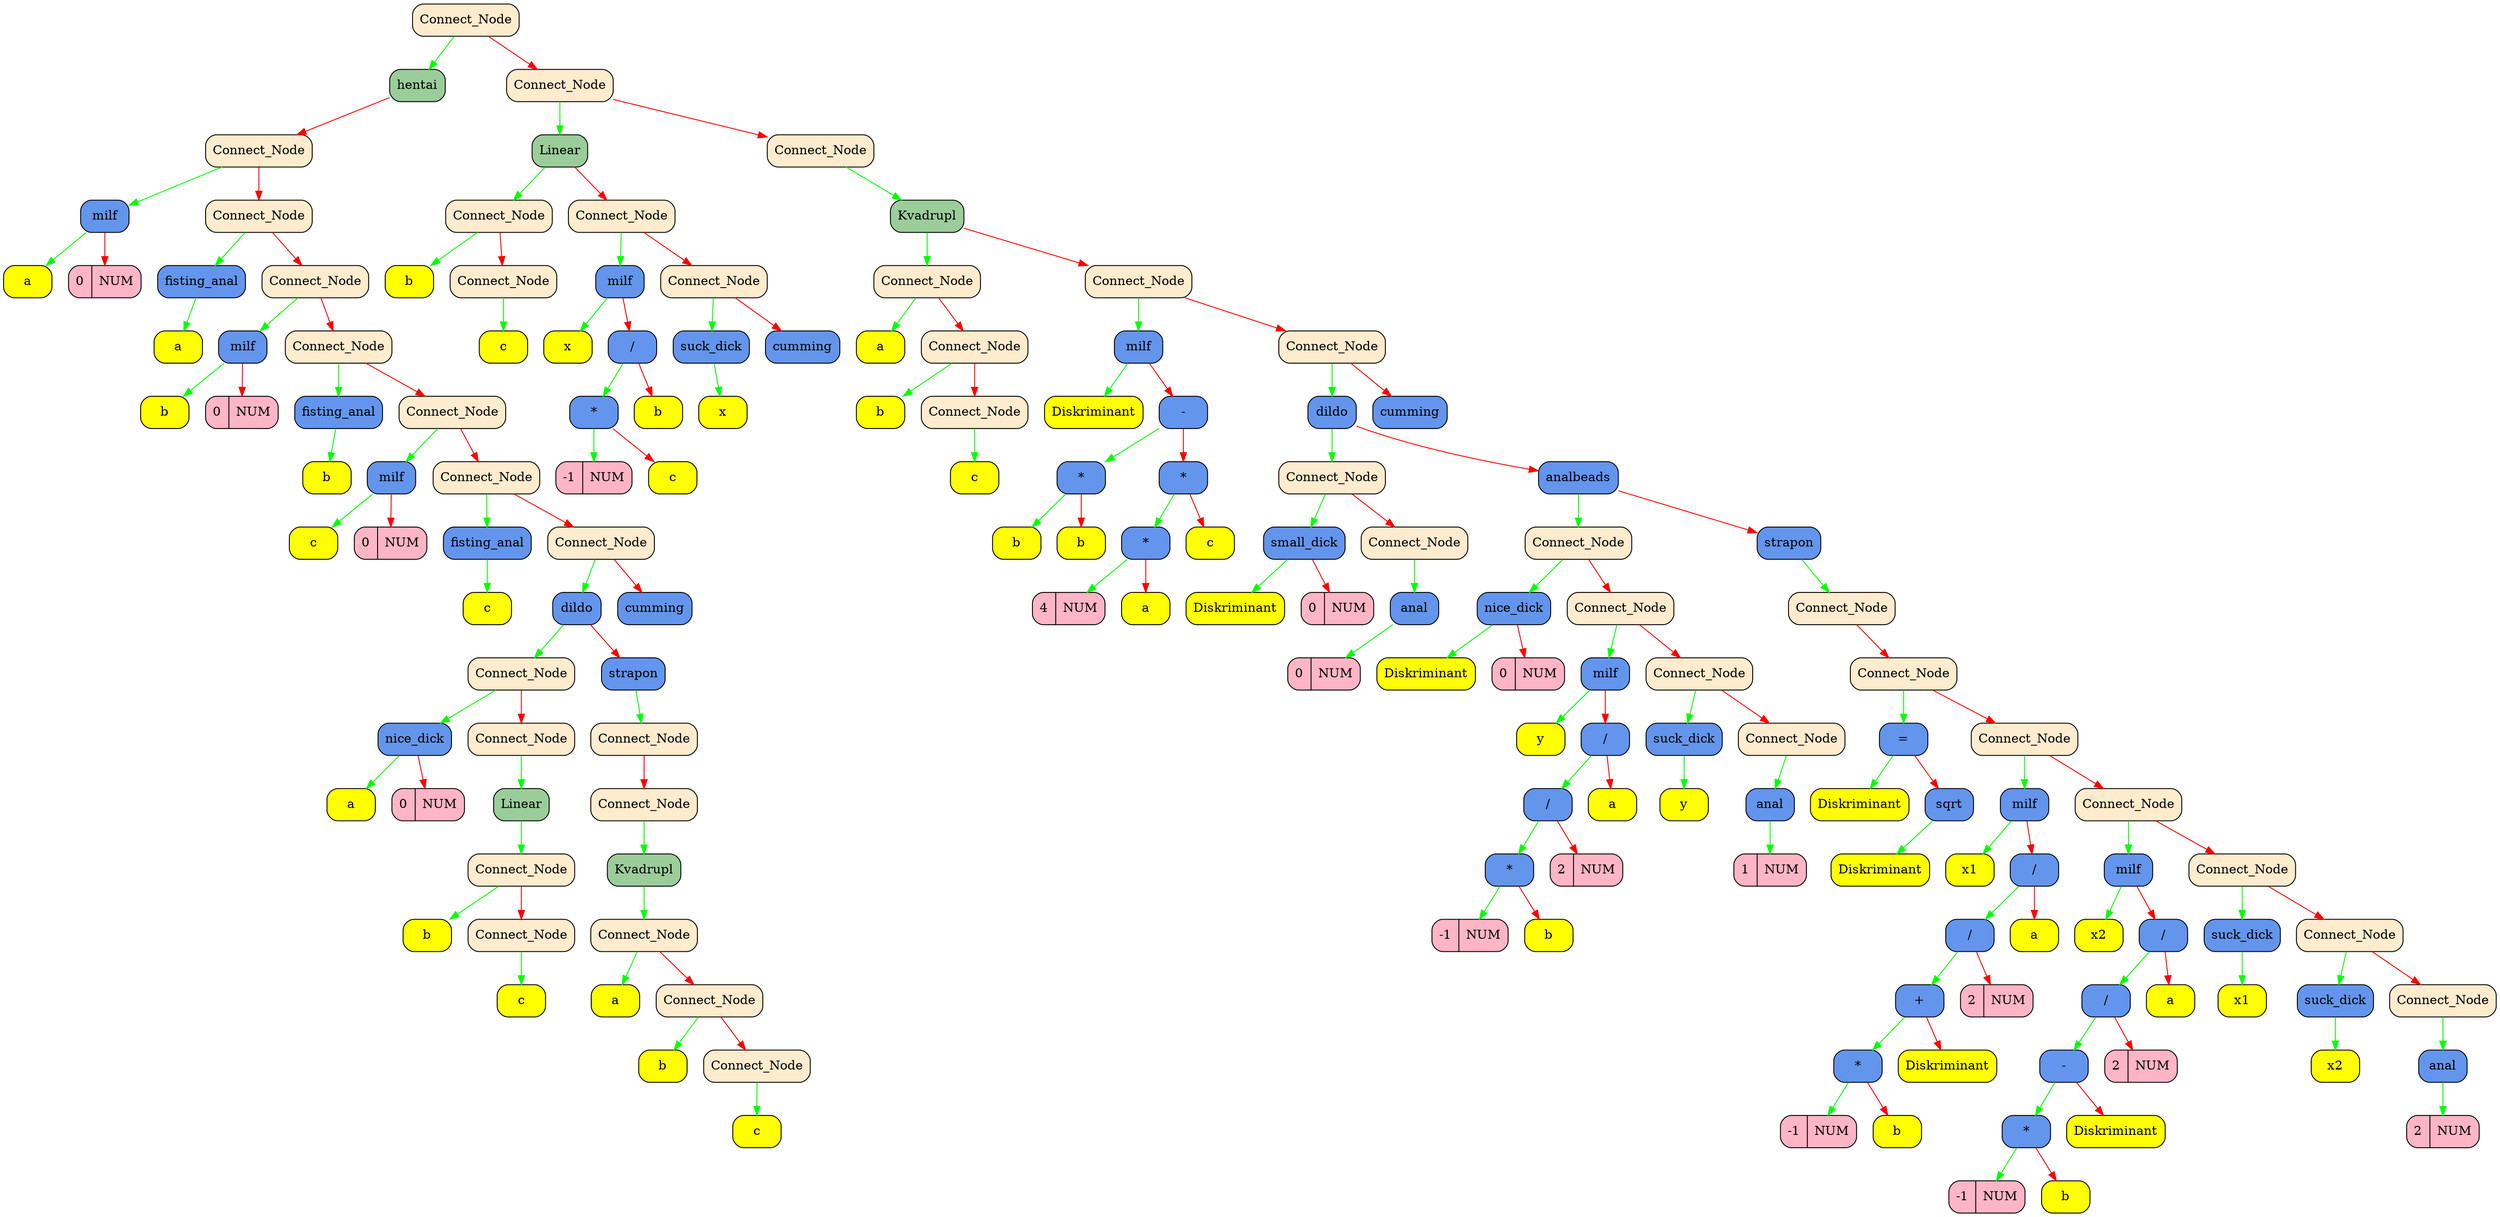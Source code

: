 digraph Tree
{
   rankdir = HR;
   node[fontsize=14];
   edge[color="black",fontcolor="blue",fontsize=12];
   "0x106a05470"[shape = Mrecord, style = filled, fillcolor = "blanchedalmond",   label = " <value> Connect_Node"];
  "0x106a05470" -> "0x106a031c0" [color = "green"];
  "0x106a05470" -> "0x106a054a0" [color = "red"];
   "0x106a031c0"[shape = Mrecord, style = filled, fillcolor = "darkseagreen3",   label = " <value> hentai"];
  "0x106a031c0" -> "0x106a031f0" [color = "red"];
   "0x106a031f0"[shape = Mrecord, style = filled, fillcolor = "blanchedalmond",   label = " <value> Connect_Node"];
  "0x106a031f0" -> "0x106a02770" [color = "green"];
  "0x106a031f0" -> "0x106a03220" [color = "red"];
   "0x106a02770"[shape = Mrecord, style = filled, fillcolor = "cornflowerblue",   label = " <value> milf"];
  "0x106a02770" -> "0x106a02800" [color = "green"];
  "0x106a02770" -> "0x106a027a0" [color = "red"];
   "0x106a02800"[shape = Mrecord, style = filled, fillcolor = "yellow",   label = " <value> a"];
   "0x106a027a0"[shape = Mrecord, style = filled, fillcolor = "pink1",   label = " <value> 0 | NUM  "];
   "0x106a03220"[shape = Mrecord, style = filled, fillcolor = "blanchedalmond",   label = " <value> Connect_Node"];
  "0x106a03220" -> "0x106a026b0" [color = "green"];
  "0x106a03220" -> "0x106a03250" [color = "red"];
   "0x106a026b0"[shape = Mrecord, style = filled, fillcolor = "cornflowerblue",   label = " <value> fisting_anal"];
  "0x106a026b0" -> "0x106a02710" [color = "green"];
   "0x106a02710"[shape = Mrecord, style = filled, fillcolor = "yellow",   label = " <value> a"];
   "0x106a03250"[shape = Mrecord, style = filled, fillcolor = "blanchedalmond",   label = " <value> Connect_Node"];
  "0x106a03250" -> "0x106a025c0" [color = "green"];
  "0x106a03250" -> "0x106a03280" [color = "red"];
   "0x106a025c0"[shape = Mrecord, style = filled, fillcolor = "cornflowerblue",   label = " <value> milf"];
  "0x106a025c0" -> "0x106a02650" [color = "green"];
  "0x106a025c0" -> "0x106a025f0" [color = "red"];
   "0x106a02650"[shape = Mrecord, style = filled, fillcolor = "yellow",   label = " <value> b"];
   "0x106a025f0"[shape = Mrecord, style = filled, fillcolor = "pink1",   label = " <value> 0 | NUM  "];
   "0x106a03280"[shape = Mrecord, style = filled, fillcolor = "blanchedalmond",   label = " <value> Connect_Node"];
  "0x106a03280" -> "0x106a02500" [color = "green"];
  "0x106a03280" -> "0x106a032b0" [color = "red"];
   "0x106a02500"[shape = Mrecord, style = filled, fillcolor = "cornflowerblue",   label = " <value> fisting_anal"];
  "0x106a02500" -> "0x106a02560" [color = "green"];
   "0x106a02560"[shape = Mrecord, style = filled, fillcolor = "yellow",   label = " <value> b"];
   "0x106a032b0"[shape = Mrecord, style = filled, fillcolor = "blanchedalmond",   label = " <value> Connect_Node"];
  "0x106a032b0" -> "0x106a02410" [color = "green"];
  "0x106a032b0" -> "0x106a032e0" [color = "red"];
   "0x106a02410"[shape = Mrecord, style = filled, fillcolor = "cornflowerblue",   label = " <value> milf"];
  "0x106a02410" -> "0x106a024a0" [color = "green"];
  "0x106a02410" -> "0x106a02440" [color = "red"];
   "0x106a024a0"[shape = Mrecord, style = filled, fillcolor = "yellow",   label = " <value> c"];
   "0x106a02440"[shape = Mrecord, style = filled, fillcolor = "pink1",   label = " <value> 0 | NUM  "];
   "0x106a032e0"[shape = Mrecord, style = filled, fillcolor = "blanchedalmond",   label = " <value> Connect_Node"];
  "0x106a032e0" -> "0x106a02350" [color = "green"];
  "0x106a032e0" -> "0x106a03310" [color = "red"];
   "0x106a02350"[shape = Mrecord, style = filled, fillcolor = "cornflowerblue",   label = " <value> fisting_anal"];
  "0x106a02350" -> "0x106a023b0" [color = "green"];
   "0x106a023b0"[shape = Mrecord, style = filled, fillcolor = "yellow",   label = " <value> c"];
   "0x106a03310"[shape = Mrecord, style = filled, fillcolor = "blanchedalmond",   label = " <value> Connect_Node"];
  "0x106a03310" -> "0x106a033d0" [color = "green"];
  "0x106a03310" -> "0x106a03370" [color = "red"];
   "0x106a033d0"[shape = Mrecord, style = filled, fillcolor = "cornflowerblue",   label = " <value> dildo"];
  "0x106a033d0" -> "0x106a03730" [color = "green"];
  "0x106a033d0" -> "0x106a03430" [color = "red"];
   "0x106a03730"[shape = Mrecord, style = filled, fillcolor = "blanchedalmond",   label = " <value> Connect_Node"];
  "0x106a03730" -> "0x106a039a0" [color = "green"];
  "0x106a03730" -> "0x106a03760" [color = "red"];
   "0x106a039a0"[shape = Mrecord, style = filled, fillcolor = "cornflowerblue",   label = " <value> nice_dick"];
  "0x106a039a0" -> "0x106a022f0" [color = "green"];
  "0x106a039a0" -> "0x106a039d0" [color = "red"];
   "0x106a022f0"[shape = Mrecord, style = filled, fillcolor = "yellow",   label = " <value> a"];
   "0x106a039d0"[shape = Mrecord, style = filled, fillcolor = "pink1",   label = " <value> 0 | NUM  "];
   "0x106a03760"[shape = Mrecord, style = filled, fillcolor = "blanchedalmond",   label = " <value> Connect_Node"];
  "0x106a03760" -> "0x106a037c0" [color = "green"];
   "0x106a037c0"[shape = Mrecord, style = filled, fillcolor = "darkseagreen3",   label = " <value> Linear"];
  "0x106a037c0" -> "0x106a037f0" [color = "green"];
   "0x106a037f0"[shape = Mrecord, style = filled, fillcolor = "blanchedalmond",   label = " <value> Connect_Node"];
  "0x106a037f0" -> "0x106a038e0" [color = "green"];
  "0x106a037f0" -> "0x106a03820" [color = "red"];
   "0x106a038e0"[shape = Mrecord, style = filled, fillcolor = "yellow",   label = " <value> b"];
   "0x106a03820"[shape = Mrecord, style = filled, fillcolor = "blanchedalmond",   label = " <value> Connect_Node"];
  "0x106a03820" -> "0x106a03880" [color = "green"];
   "0x106a03880"[shape = Mrecord, style = filled, fillcolor = "yellow",   label = " <value> c"];
   "0x106a03430"[shape = Mrecord, style = filled, fillcolor = "cornflowerblue",   label = " <value> strapon"];
  "0x106a03430" -> "0x106a03460" [color = "green"];
   "0x106a03460"[shape = Mrecord, style = filled, fillcolor = "blanchedalmond",   label = " <value> Connect_Node"];
  "0x106a03460" -> "0x106a03490" [color = "red"];
   "0x106a03490"[shape = Mrecord, style = filled, fillcolor = "blanchedalmond",   label = " <value> Connect_Node"];
  "0x106a03490" -> "0x106a034f0" [color = "green"];
   "0x106a034f0"[shape = Mrecord, style = filled, fillcolor = "darkseagreen3",   label = " <value> Kvadrupl"];
  "0x106a034f0" -> "0x106a03520" [color = "green"];
   "0x106a03520"[shape = Mrecord, style = filled, fillcolor = "blanchedalmond",   label = " <value> Connect_Node"];
  "0x106a03520" -> "0x106a036a0" [color = "green"];
  "0x106a03520" -> "0x106a03550" [color = "red"];
   "0x106a036a0"[shape = Mrecord, style = filled, fillcolor = "yellow",   label = " <value> a"];
   "0x106a03550"[shape = Mrecord, style = filled, fillcolor = "blanchedalmond",   label = " <value> Connect_Node"];
  "0x106a03550" -> "0x106a03640" [color = "green"];
  "0x106a03550" -> "0x106a03580" [color = "red"];
   "0x106a03640"[shape = Mrecord, style = filled, fillcolor = "yellow",   label = " <value> b"];
   "0x106a03580"[shape = Mrecord, style = filled, fillcolor = "blanchedalmond",   label = " <value> Connect_Node"];
  "0x106a03580" -> "0x106a035e0" [color = "green"];
   "0x106a035e0"[shape = Mrecord, style = filled, fillcolor = "yellow",   label = " <value> c"];
   "0x106a03370"[shape = Mrecord, style = filled, fillcolor = "cornflowerblue",   label = " <value> cumming"];
   "0x106a054a0"[shape = Mrecord, style = filled, fillcolor = "blanchedalmond",   label = " <value> Connect_Node"];
  "0x106a054a0" -> "0x106a04330" [color = "green"];
  "0x106a054a0" -> "0x106a054d0" [color = "red"];
   "0x106a04330"[shape = Mrecord, style = filled, fillcolor = "darkseagreen3",   label = " <value> Linear"];
  "0x106a04330" -> "0x106a03010" [color = "green"];
  "0x106a04330" -> "0x106a04360" [color = "red"];
   "0x106a03010"[shape = Mrecord, style = filled, fillcolor = "blanchedalmond",   label = " <value> Connect_Node"];
  "0x106a03010" -> "0x106a03100" [color = "green"];
  "0x106a03010" -> "0x106a03040" [color = "red"];
   "0x106a03100"[shape = Mrecord, style = filled, fillcolor = "yellow",   label = " <value> b"];
   "0x106a03040"[shape = Mrecord, style = filled, fillcolor = "blanchedalmond",   label = " <value> Connect_Node"];
  "0x106a03040" -> "0x106a030a0" [color = "green"];
   "0x106a030a0"[shape = Mrecord, style = filled, fillcolor = "yellow",   label = " <value> c"];
   "0x106a04360"[shape = Mrecord, style = filled, fillcolor = "blanchedalmond",   label = " <value> Connect_Node"];
  "0x106a04360" -> "0x106a04510" [color = "green"];
  "0x106a04360" -> "0x106a04390" [color = "red"];
   "0x106a04510"[shape = Mrecord, style = filled, fillcolor = "cornflowerblue",   label = " <value> milf"];
  "0x106a04510" -> "0x106a02fe0" [color = "green"];
  "0x106a04510" -> "0x106a04570" [color = "red"];
   "0x106a02fe0"[shape = Mrecord, style = filled, fillcolor = "yellow",   label = " <value> x"];
   "0x106a04570"[shape = Mrecord, style = filled, fillcolor = "cornflowerblue",   label = " <value> /"];
  "0x106a04570" -> "0x106a02ef0" [color = "green"];
  "0x106a04570" -> "0x106a02e90" [color = "red"];
   "0x106a02ef0"[shape = Mrecord, style = filled, fillcolor = "cornflowerblue",   label = " <value> *"];
  "0x106a02ef0" -> "0x106a02f80" [color = "green"];
  "0x106a02ef0" -> "0x106a02f50" [color = "red"];
   "0x106a02f80"[shape = Mrecord, style = filled, fillcolor = "pink1",   label = " <value> -1 | NUM  "];
   "0x106a02f50"[shape = Mrecord, style = filled, fillcolor = "yellow",   label = " <value> c"];
   "0x106a02e90"[shape = Mrecord, style = filled, fillcolor = "yellow",   label = " <value> b"];
   "0x106a04390"[shape = Mrecord, style = filled, fillcolor = "blanchedalmond",   label = " <value> Connect_Node"];
  "0x106a04390" -> "0x106a04450" [color = "green"];
  "0x106a04390" -> "0x106a043f0" [color = "red"];
   "0x106a04450"[shape = Mrecord, style = filled, fillcolor = "cornflowerblue",   label = " <value> suck_dick"];
  "0x106a04450" -> "0x106a044b0" [color = "green"];
   "0x106a044b0"[shape = Mrecord, style = filled, fillcolor = "yellow",   label = " <value> x"];
   "0x106a043f0"[shape = Mrecord, style = filled, fillcolor = "cornflowerblue",   label = " <value> cumming"];
   "0x106a054d0"[shape = Mrecord, style = filled, fillcolor = "blanchedalmond",   label = " <value> Connect_Node"];
  "0x106a054d0" -> "0x106a05530" [color = "green"];
   "0x106a05530"[shape = Mrecord, style = filled, fillcolor = "darkseagreen3",   label = " <value> Kvadrupl"];
  "0x106a05530" -> "0x106a040f0" [color = "green"];
  "0x106a05530" -> "0x106a05560" [color = "red"];
   "0x106a040f0"[shape = Mrecord, style = filled, fillcolor = "blanchedalmond",   label = " <value> Connect_Node"];
  "0x106a040f0" -> "0x106a04270" [color = "green"];
  "0x106a040f0" -> "0x106a04120" [color = "red"];
   "0x106a04270"[shape = Mrecord, style = filled, fillcolor = "yellow",   label = " <value> a"];
   "0x106a04120"[shape = Mrecord, style = filled, fillcolor = "blanchedalmond",   label = " <value> Connect_Node"];
  "0x106a04120" -> "0x106a04210" [color = "green"];
  "0x106a04120" -> "0x106a04150" [color = "red"];
   "0x106a04210"[shape = Mrecord, style = filled, fillcolor = "yellow",   label = " <value> b"];
   "0x106a04150"[shape = Mrecord, style = filled, fillcolor = "blanchedalmond",   label = " <value> Connect_Node"];
  "0x106a04150" -> "0x106a041b0" [color = "green"];
   "0x106a041b0"[shape = Mrecord, style = filled, fillcolor = "yellow",   label = " <value> c"];
   "0x106a05560"[shape = Mrecord, style = filled, fillcolor = "blanchedalmond",   label = " <value> Connect_Node"];
  "0x106a05560" -> "0x106a03d30" [color = "green"];
  "0x106a05560" -> "0x106a05590" [color = "red"];
   "0x106a03d30"[shape = Mrecord, style = filled, fillcolor = "cornflowerblue",   label = " <value> milf"];
  "0x106a03d30" -> "0x106a040c0" [color = "green"];
  "0x106a03d30" -> "0x106a03d90" [color = "red"];
   "0x106a040c0"[shape = Mrecord, style = filled, fillcolor = "yellow",   label = " <value> Diskriminant"];
   "0x106a03d90"[shape = Mrecord, style = filled, fillcolor = "cornflowerblue",   label = " <value> -"];
  "0x106a03d90" -> "0x106a03fa0" [color = "green"];
  "0x106a03d90" -> "0x106a03df0" [color = "red"];
   "0x106a03fa0"[shape = Mrecord, style = filled, fillcolor = "cornflowerblue",   label = " <value> *"];
  "0x106a03fa0" -> "0x106a04060" [color = "green"];
  "0x106a03fa0" -> "0x106a04000" [color = "red"];
   "0x106a04060"[shape = Mrecord, style = filled, fillcolor = "yellow",   label = " <value> b"];
   "0x106a04000"[shape = Mrecord, style = filled, fillcolor = "yellow",   label = " <value> b"];
   "0x106a03df0"[shape = Mrecord, style = filled, fillcolor = "cornflowerblue",   label = " <value> *"];
  "0x106a03df0" -> "0x106a03eb0" [color = "green"];
  "0x106a03df0" -> "0x106a03e50" [color = "red"];
   "0x106a03eb0"[shape = Mrecord, style = filled, fillcolor = "cornflowerblue",   label = " <value> *"];
  "0x106a03eb0" -> "0x106a03f40" [color = "green"];
  "0x106a03eb0" -> "0x106a03f10" [color = "red"];
   "0x106a03f40"[shape = Mrecord, style = filled, fillcolor = "pink1",   label = " <value> 4 | NUM  "];
   "0x106a03f10"[shape = Mrecord, style = filled, fillcolor = "yellow",   label = " <value> a"];
   "0x106a03e50"[shape = Mrecord, style = filled, fillcolor = "yellow",   label = " <value> c"];
   "0x106a05590"[shape = Mrecord, style = filled, fillcolor = "blanchedalmond",   label = " <value> Connect_Node"];
  "0x106a05590" -> "0x106a05650" [color = "green"];
  "0x106a05590" -> "0x106a055f0" [color = "red"];
   "0x106a05650"[shape = Mrecord, style = filled, fillcolor = "cornflowerblue",   label = " <value> dildo"];
  "0x106a05650" -> "0x106a03b20" [color = "green"];
  "0x106a05650" -> "0x106a056b0" [color = "red"];
   "0x106a03b20"[shape = Mrecord, style = filled, fillcolor = "blanchedalmond",   label = " <value> Connect_Node"];
  "0x106a03b20" -> "0x106a03c40" [color = "green"];
  "0x106a03b20" -> "0x106a03b50" [color = "red"];
   "0x106a03c40"[shape = Mrecord, style = filled, fillcolor = "cornflowerblue",   label = " <value> small_dick"];
  "0x106a03c40" -> "0x106a03cd0" [color = "green"];
  "0x106a03c40" -> "0x106a03c70" [color = "red"];
   "0x106a03cd0"[shape = Mrecord, style = filled, fillcolor = "yellow",   label = " <value> Diskriminant"];
   "0x106a03c70"[shape = Mrecord, style = filled, fillcolor = "pink1",   label = " <value> 0 | NUM  "];
   "0x106a03b50"[shape = Mrecord, style = filled, fillcolor = "blanchedalmond",   label = " <value> Connect_Node"];
  "0x106a03b50" -> "0x106a03bb0" [color = "green"];
   "0x106a03bb0"[shape = Mrecord, style = filled, fillcolor = "cornflowerblue",   label = " <value> anal"];
  "0x106a03bb0" -> "0x106a03be0" [color = "green"];
   "0x106a03be0"[shape = Mrecord, style = filled, fillcolor = "pink1",   label = " <value> 0 | NUM  "];
   "0x106a056b0"[shape = Mrecord, style = filled, fillcolor = "cornflowerblue",   label = " <value> analbeads"];
  "0x106a056b0" -> "0x106a04c60" [color = "green"];
  "0x106a056b0" -> "0x106a05710" [color = "red"];
   "0x106a04c60"[shape = Mrecord, style = filled, fillcolor = "blanchedalmond",   label = " <value> Connect_Node"];
  "0x106a04c60" -> "0x106a03a60" [color = "green"];
  "0x106a04c60" -> "0x106a04c90" [color = "red"];
   "0x106a03a60"[shape = Mrecord, style = filled, fillcolor = "cornflowerblue",   label = " <value> nice_dick"];
  "0x106a03a60" -> "0x106a03af0" [color = "green"];
  "0x106a03a60" -> "0x106a03a90" [color = "red"];
   "0x106a03af0"[shape = Mrecord, style = filled, fillcolor = "yellow",   label = " <value> Diskriminant"];
   "0x106a03a90"[shape = Mrecord, style = filled, fillcolor = "pink1",   label = " <value> 0 | NUM  "];
   "0x106a04c90"[shape = Mrecord, style = filled, fillcolor = "blanchedalmond",   label = " <value> Connect_Node"];
  "0x106a04c90" -> "0x106a04ea0" [color = "green"];
  "0x106a04c90" -> "0x106a04cc0" [color = "red"];
   "0x106a04ea0"[shape = Mrecord, style = filled, fillcolor = "cornflowerblue",   label = " <value> milf"];
  "0x106a04ea0" -> "0x106a05140" [color = "green"];
  "0x106a04ea0" -> "0x106a04f00" [color = "red"];
   "0x106a05140"[shape = Mrecord, style = filled, fillcolor = "yellow",   label = " <value> y"];
   "0x106a04f00"[shape = Mrecord, style = filled, fillcolor = "cornflowerblue",   label = " <value> /"];
  "0x106a04f00" -> "0x106a04fc0" [color = "green"];
  "0x106a04f00" -> "0x106a04f60" [color = "red"];
   "0x106a04fc0"[shape = Mrecord, style = filled, fillcolor = "cornflowerblue",   label = " <value> /"];
  "0x106a04fc0" -> "0x106a05050" [color = "green"];
  "0x106a04fc0" -> "0x106a04ff0" [color = "red"];
   "0x106a05050"[shape = Mrecord, style = filled, fillcolor = "cornflowerblue",   label = " <value> *"];
  "0x106a05050" -> "0x106a050e0" [color = "green"];
  "0x106a05050" -> "0x106a050b0" [color = "red"];
   "0x106a050e0"[shape = Mrecord, style = filled, fillcolor = "pink1",   label = " <value> -1 | NUM  "];
   "0x106a050b0"[shape = Mrecord, style = filled, fillcolor = "yellow",   label = " <value> b"];
   "0x106a04ff0"[shape = Mrecord, style = filled, fillcolor = "pink1",   label = " <value> 2 | NUM  "];
   "0x106a04f60"[shape = Mrecord, style = filled, fillcolor = "yellow",   label = " <value> a"];
   "0x106a04cc0"[shape = Mrecord, style = filled, fillcolor = "blanchedalmond",   label = " <value> Connect_Node"];
  "0x106a04cc0" -> "0x106a04de0" [color = "green"];
  "0x106a04cc0" -> "0x106a04cf0" [color = "red"];
   "0x106a04de0"[shape = Mrecord, style = filled, fillcolor = "cornflowerblue",   label = " <value> suck_dick"];
  "0x106a04de0" -> "0x106a04e40" [color = "green"];
   "0x106a04e40"[shape = Mrecord, style = filled, fillcolor = "yellow",   label = " <value> y"];
   "0x106a04cf0"[shape = Mrecord, style = filled, fillcolor = "blanchedalmond",   label = " <value> Connect_Node"];
  "0x106a04cf0" -> "0x106a04d50" [color = "green"];
   "0x106a04d50"[shape = Mrecord, style = filled, fillcolor = "cornflowerblue",   label = " <value> anal"];
  "0x106a04d50" -> "0x106a04d80" [color = "green"];
   "0x106a04d80"[shape = Mrecord, style = filled, fillcolor = "pink1",   label = " <value> 1 | NUM  "];
   "0x106a05710"[shape = Mrecord, style = filled, fillcolor = "cornflowerblue",   label = " <value> strapon"];
  "0x106a05710" -> "0x106a05740" [color = "green"];
   "0x106a05740"[shape = Mrecord, style = filled, fillcolor = "blanchedalmond",   label = " <value> Connect_Node"];
  "0x106a05740" -> "0x106a05770" [color = "red"];
   "0x106a05770"[shape = Mrecord, style = filled, fillcolor = "blanchedalmond",   label = " <value> Connect_Node"];
  "0x106a05770" -> "0x106a04b10" [color = "green"];
  "0x106a05770" -> "0x106a057a0" [color = "red"];
   "0x106a04b10"[shape = Mrecord, style = filled, fillcolor = "cornflowerblue",   label = " <value> ="];
  "0x106a04b10" -> "0x106a04c30" [color = "green"];
  "0x106a04b10" -> "0x106a04b70" [color = "red"];
   "0x106a04c30"[shape = Mrecord, style = filled, fillcolor = "yellow",   label = " <value> Diskriminant"];
   "0x106a04b70"[shape = Mrecord, style = filled, fillcolor = "cornflowerblue",   label = " <value> sqrt"];
  "0x106a04b70" -> "0x106a04bd0" [color = "green"];
   "0x106a04bd0"[shape = Mrecord, style = filled, fillcolor = "yellow",   label = " <value> Diskriminant"];
   "0x106a057a0"[shape = Mrecord, style = filled, fillcolor = "blanchedalmond",   label = " <value> Connect_Node"];
  "0x106a057a0" -> "0x106a04750" [color = "green"];
  "0x106a057a0" -> "0x106a057d0" [color = "red"];
   "0x106a04750"[shape = Mrecord, style = filled, fillcolor = "cornflowerblue",   label = " <value> milf"];
  "0x106a04750" -> "0x106a04ab0" [color = "green"];
  "0x106a04750" -> "0x106a047b0" [color = "red"];
   "0x106a04ab0"[shape = Mrecord, style = filled, fillcolor = "yellow",   label = " <value> x1"];
   "0x106a047b0"[shape = Mrecord, style = filled, fillcolor = "cornflowerblue",   label = " <value> /"];
  "0x106a047b0" -> "0x106a04870" [color = "green"];
  "0x106a047b0" -> "0x106a04810" [color = "red"];
   "0x106a04870"[shape = Mrecord, style = filled, fillcolor = "cornflowerblue",   label = " <value> /"];
  "0x106a04870" -> "0x106a04900" [color = "green"];
  "0x106a04870" -> "0x106a048a0" [color = "red"];
   "0x106a04900"[shape = Mrecord, style = filled, fillcolor = "cornflowerblue",   label = " <value> +"];
  "0x106a04900" -> "0x106a049c0" [color = "green"];
  "0x106a04900" -> "0x106a04960" [color = "red"];
   "0x106a049c0"[shape = Mrecord, style = filled, fillcolor = "cornflowerblue",   label = " <value> *"];
  "0x106a049c0" -> "0x106a04a50" [color = "green"];
  "0x106a049c0" -> "0x106a04a20" [color = "red"];
   "0x106a04a50"[shape = Mrecord, style = filled, fillcolor = "pink1",   label = " <value> -1 | NUM  "];
   "0x106a04a20"[shape = Mrecord, style = filled, fillcolor = "yellow",   label = " <value> b"];
   "0x106a04960"[shape = Mrecord, style = filled, fillcolor = "yellow",   label = " <value> Diskriminant"];
   "0x106a048a0"[shape = Mrecord, style = filled, fillcolor = "pink1",   label = " <value> 2 | NUM  "];
   "0x106a04810"[shape = Mrecord, style = filled, fillcolor = "yellow",   label = " <value> a"];
   "0x106a057d0"[shape = Mrecord, style = filled, fillcolor = "blanchedalmond",   label = " <value> Connect_Node"];
  "0x106a057d0" -> "0x106a05ad0" [color = "green"];
  "0x106a057d0" -> "0x106a05800" [color = "red"];
   "0x106a05ad0"[shape = Mrecord, style = filled, fillcolor = "cornflowerblue",   label = " <value> milf"];
  "0x106a05ad0" -> "0x106a046f0" [color = "green"];
  "0x106a05ad0" -> "0x106a05b30" [color = "red"];
   "0x106a046f0"[shape = Mrecord, style = filled, fillcolor = "yellow",   label = " <value> x2"];
   "0x106a05b30"[shape = Mrecord, style = filled, fillcolor = "cornflowerblue",   label = " <value> /"];
  "0x106a05b30" -> "0x106a05bf0" [color = "green"];
  "0x106a05b30" -> "0x106a05b90" [color = "red"];
   "0x106a05bf0"[shape = Mrecord, style = filled, fillcolor = "cornflowerblue",   label = " <value> /"];
  "0x106a05bf0" -> "0x106a05c80" [color = "green"];
  "0x106a05bf0" -> "0x106a05c20" [color = "red"];
   "0x106a05c80"[shape = Mrecord, style = filled, fillcolor = "cornflowerblue",   label = " <value> -"];
  "0x106a05c80" -> "0x106a04600" [color = "green"];
  "0x106a05c80" -> "0x106a05ce0" [color = "red"];
   "0x106a04600"[shape = Mrecord, style = filled, fillcolor = "cornflowerblue",   label = " <value> *"];
  "0x106a04600" -> "0x106a04690" [color = "green"];
  "0x106a04600" -> "0x106a04660" [color = "red"];
   "0x106a04690"[shape = Mrecord, style = filled, fillcolor = "pink1",   label = " <value> -1 | NUM  "];
   "0x106a04660"[shape = Mrecord, style = filled, fillcolor = "yellow",   label = " <value> b"];
   "0x106a05ce0"[shape = Mrecord, style = filled, fillcolor = "yellow",   label = " <value> Diskriminant"];
   "0x106a05c20"[shape = Mrecord, style = filled, fillcolor = "pink1",   label = " <value> 2 | NUM  "];
   "0x106a05b90"[shape = Mrecord, style = filled, fillcolor = "yellow",   label = " <value> a"];
   "0x106a05800"[shape = Mrecord, style = filled, fillcolor = "blanchedalmond",   label = " <value> Connect_Node"];
  "0x106a05800" -> "0x106a05a10" [color = "green"];
  "0x106a05800" -> "0x106a05830" [color = "red"];
   "0x106a05a10"[shape = Mrecord, style = filled, fillcolor = "cornflowerblue",   label = " <value> suck_dick"];
  "0x106a05a10" -> "0x106a05a70" [color = "green"];
   "0x106a05a70"[shape = Mrecord, style = filled, fillcolor = "yellow",   label = " <value> x1"];
   "0x106a05830"[shape = Mrecord, style = filled, fillcolor = "blanchedalmond",   label = " <value> Connect_Node"];
  "0x106a05830" -> "0x106a05950" [color = "green"];
  "0x106a05830" -> "0x106a05860" [color = "red"];
   "0x106a05950"[shape = Mrecord, style = filled, fillcolor = "cornflowerblue",   label = " <value> suck_dick"];
  "0x106a05950" -> "0x106a059b0" [color = "green"];
   "0x106a059b0"[shape = Mrecord, style = filled, fillcolor = "yellow",   label = " <value> x2"];
   "0x106a05860"[shape = Mrecord, style = filled, fillcolor = "blanchedalmond",   label = " <value> Connect_Node"];
  "0x106a05860" -> "0x106a058c0" [color = "green"];
   "0x106a058c0"[shape = Mrecord, style = filled, fillcolor = "cornflowerblue",   label = " <value> anal"];
  "0x106a058c0" -> "0x106a058f0" [color = "green"];
   "0x106a058f0"[shape = Mrecord, style = filled, fillcolor = "pink1",   label = " <value> 2 | NUM  "];
   "0x106a055f0"[shape = Mrecord, style = filled, fillcolor = "cornflowerblue",   label = " <value> cumming"];
}